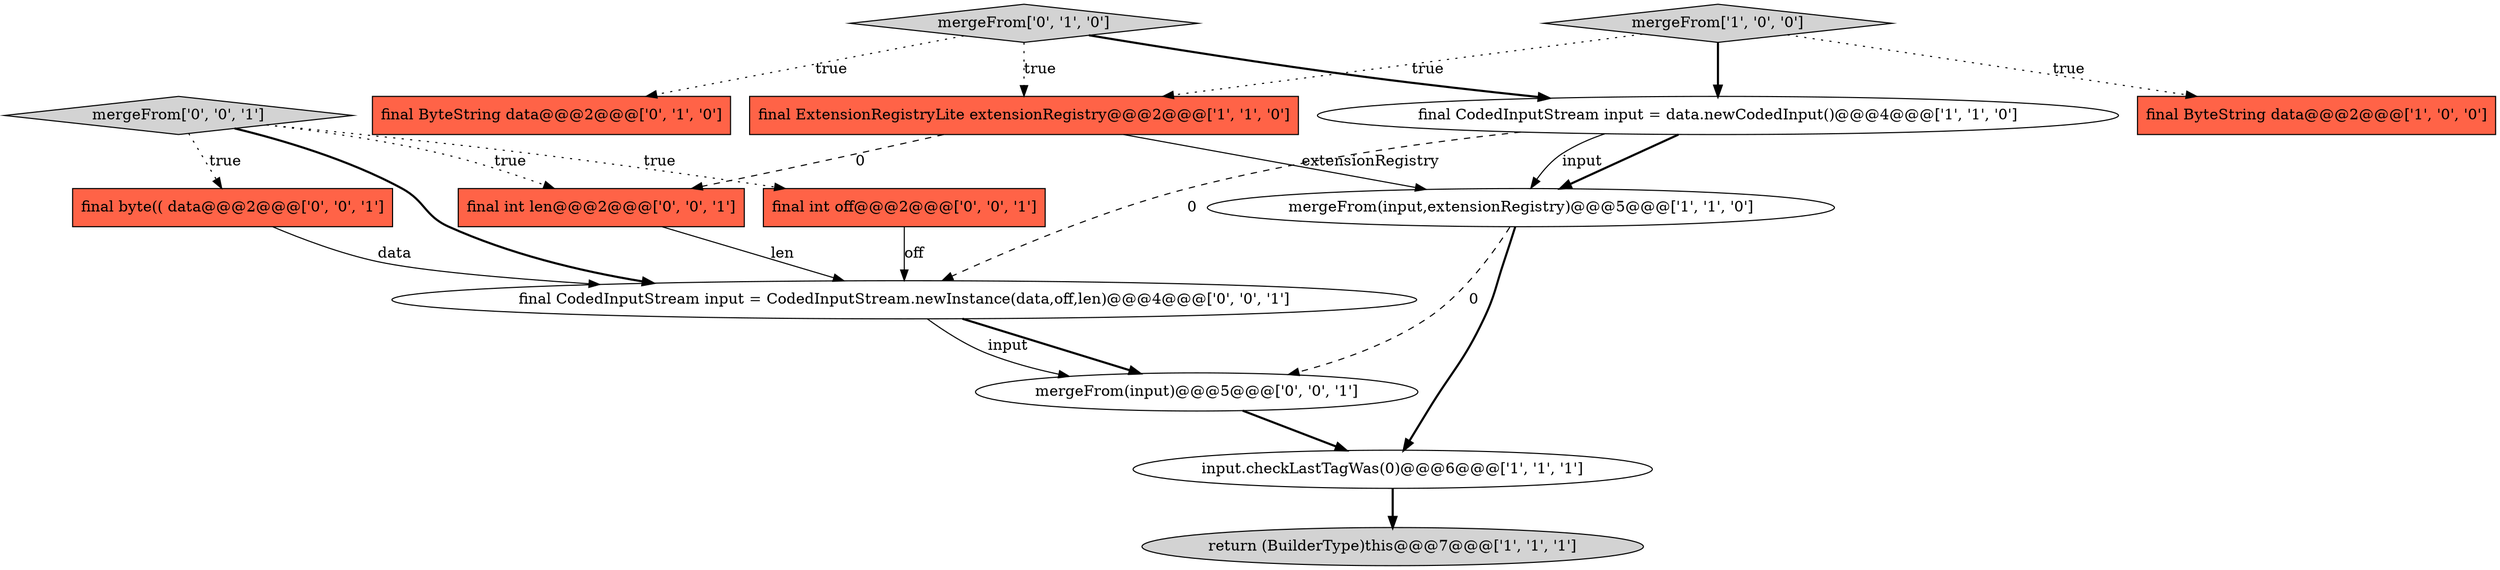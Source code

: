 digraph {
13 [style = filled, label = "mergeFrom['0', '0', '1']", fillcolor = lightgray, shape = diamond image = "AAA0AAABBB3BBB"];
0 [style = filled, label = "return (BuilderType)this@@@7@@@['1', '1', '1']", fillcolor = lightgray, shape = ellipse image = "AAA0AAABBB1BBB"];
5 [style = filled, label = "input.checkLastTagWas(0)@@@6@@@['1', '1', '1']", fillcolor = white, shape = ellipse image = "AAA0AAABBB1BBB"];
7 [style = filled, label = "mergeFrom['0', '1', '0']", fillcolor = lightgray, shape = diamond image = "AAA0AAABBB2BBB"];
3 [style = filled, label = "final CodedInputStream input = data.newCodedInput()@@@4@@@['1', '1', '0']", fillcolor = white, shape = ellipse image = "AAA0AAABBB1BBB"];
8 [style = filled, label = "final ByteString data@@@2@@@['0', '1', '0']", fillcolor = tomato, shape = box image = "AAA0AAABBB2BBB"];
10 [style = filled, label = "final int off@@@2@@@['0', '0', '1']", fillcolor = tomato, shape = box image = "AAA0AAABBB3BBB"];
14 [style = filled, label = "mergeFrom(input)@@@5@@@['0', '0', '1']", fillcolor = white, shape = ellipse image = "AAA0AAABBB3BBB"];
9 [style = filled, label = "final byte(( data@@@2@@@['0', '0', '1']", fillcolor = tomato, shape = box image = "AAA0AAABBB3BBB"];
6 [style = filled, label = "final ExtensionRegistryLite extensionRegistry@@@2@@@['1', '1', '0']", fillcolor = tomato, shape = box image = "AAA0AAABBB1BBB"];
11 [style = filled, label = "final CodedInputStream input = CodedInputStream.newInstance(data,off,len)@@@4@@@['0', '0', '1']", fillcolor = white, shape = ellipse image = "AAA0AAABBB3BBB"];
2 [style = filled, label = "final ByteString data@@@2@@@['1', '0', '0']", fillcolor = tomato, shape = box image = "AAA0AAABBB1BBB"];
1 [style = filled, label = "mergeFrom(input,extensionRegistry)@@@5@@@['1', '1', '0']", fillcolor = white, shape = ellipse image = "AAA0AAABBB1BBB"];
4 [style = filled, label = "mergeFrom['1', '0', '0']", fillcolor = lightgray, shape = diamond image = "AAA0AAABBB1BBB"];
12 [style = filled, label = "final int len@@@2@@@['0', '0', '1']", fillcolor = tomato, shape = box image = "AAA0AAABBB3BBB"];
1->5 [style = bold, label=""];
4->6 [style = dotted, label="true"];
4->3 [style = bold, label=""];
7->6 [style = dotted, label="true"];
10->11 [style = solid, label="off"];
3->1 [style = bold, label=""];
13->12 [style = dotted, label="true"];
11->14 [style = bold, label=""];
1->14 [style = dashed, label="0"];
11->14 [style = solid, label="input"];
12->11 [style = solid, label="len"];
13->10 [style = dotted, label="true"];
13->11 [style = bold, label=""];
7->3 [style = bold, label=""];
9->11 [style = solid, label="data"];
6->12 [style = dashed, label="0"];
6->1 [style = solid, label="extensionRegistry"];
5->0 [style = bold, label=""];
3->1 [style = solid, label="input"];
7->8 [style = dotted, label="true"];
4->2 [style = dotted, label="true"];
3->11 [style = dashed, label="0"];
14->5 [style = bold, label=""];
13->9 [style = dotted, label="true"];
}
